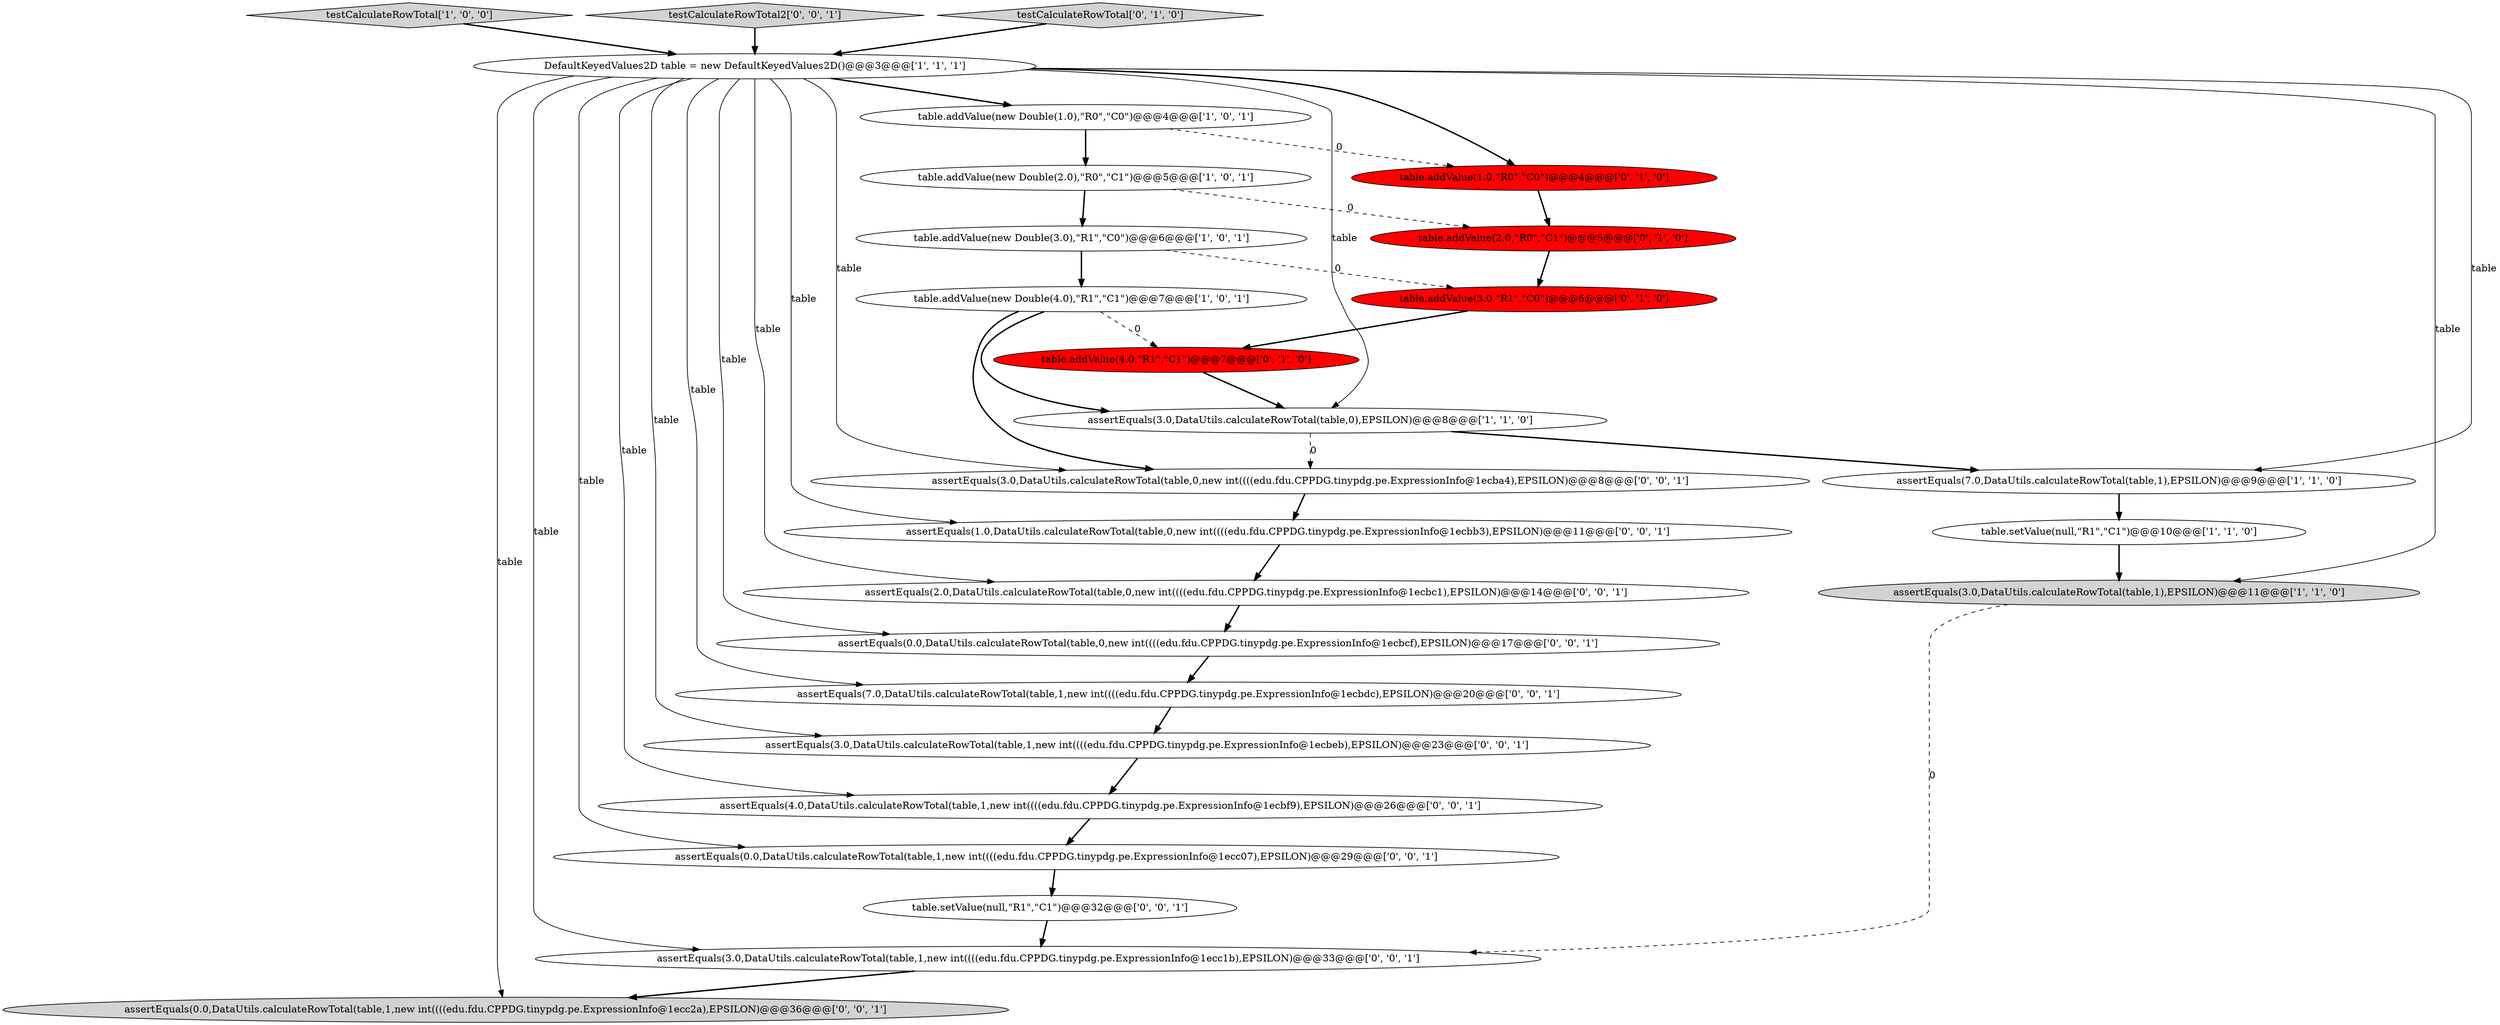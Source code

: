 digraph {
12 [style = filled, label = "table.addValue(1.0,\"R0\",\"C0\")@@@4@@@['0', '1', '0']", fillcolor = red, shape = ellipse image = "AAA1AAABBB2BBB"];
6 [style = filled, label = "DefaultKeyedValues2D table = new DefaultKeyedValues2D()@@@3@@@['1', '1', '1']", fillcolor = white, shape = ellipse image = "AAA0AAABBB1BBB"];
9 [style = filled, label = "table.addValue(new Double(3.0),\"R1\",\"C0\")@@@6@@@['1', '0', '1']", fillcolor = white, shape = ellipse image = "AAA0AAABBB1BBB"];
16 [style = filled, label = "assertEquals(2.0,DataUtils.calculateRowTotal(table,0,new int((((edu.fdu.CPPDG.tinypdg.pe.ExpressionInfo@1ecbc1),EPSILON)@@@14@@@['0', '0', '1']", fillcolor = white, shape = ellipse image = "AAA0AAABBB3BBB"];
4 [style = filled, label = "table.addValue(new Double(1.0),\"R0\",\"C0\")@@@4@@@['1', '0', '1']", fillcolor = white, shape = ellipse image = "AAA0AAABBB1BBB"];
23 [style = filled, label = "table.setValue(null,\"R1\",\"C1\")@@@32@@@['0', '0', '1']", fillcolor = white, shape = ellipse image = "AAA0AAABBB3BBB"];
8 [style = filled, label = "table.addValue(new Double(2.0),\"R0\",\"C1\")@@@5@@@['1', '0', '1']", fillcolor = white, shape = ellipse image = "AAA0AAABBB1BBB"];
15 [style = filled, label = "assertEquals(0.0,DataUtils.calculateRowTotal(table,0,new int((((edu.fdu.CPPDG.tinypdg.pe.ExpressionInfo@1ecbcf),EPSILON)@@@17@@@['0', '0', '1']", fillcolor = white, shape = ellipse image = "AAA0AAABBB3BBB"];
1 [style = filled, label = "table.setValue(null,\"R1\",\"C1\")@@@10@@@['1', '1', '0']", fillcolor = white, shape = ellipse image = "AAA0AAABBB1BBB"];
3 [style = filled, label = "assertEquals(3.0,DataUtils.calculateRowTotal(table,1),EPSILON)@@@11@@@['1', '1', '0']", fillcolor = lightgray, shape = ellipse image = "AAA0AAABBB1BBB"];
26 [style = filled, label = "assertEquals(1.0,DataUtils.calculateRowTotal(table,0,new int((((edu.fdu.CPPDG.tinypdg.pe.ExpressionInfo@1ecbb3),EPSILON)@@@11@@@['0', '0', '1']", fillcolor = white, shape = ellipse image = "AAA0AAABBB3BBB"];
5 [style = filled, label = "testCalculateRowTotal['1', '0', '0']", fillcolor = lightgray, shape = diamond image = "AAA0AAABBB1BBB"];
7 [style = filled, label = "table.addValue(new Double(4.0),\"R1\",\"C1\")@@@7@@@['1', '0', '1']", fillcolor = white, shape = ellipse image = "AAA0AAABBB1BBB"];
21 [style = filled, label = "assertEquals(0.0,DataUtils.calculateRowTotal(table,1,new int((((edu.fdu.CPPDG.tinypdg.pe.ExpressionInfo@1ecc2a),EPSILON)@@@36@@@['0', '0', '1']", fillcolor = lightgray, shape = ellipse image = "AAA0AAABBB3BBB"];
25 [style = filled, label = "testCalculateRowTotal2['0', '0', '1']", fillcolor = lightgray, shape = diamond image = "AAA0AAABBB3BBB"];
24 [style = filled, label = "assertEquals(3.0,DataUtils.calculateRowTotal(table,0,new int((((edu.fdu.CPPDG.tinypdg.pe.ExpressionInfo@1ecba4),EPSILON)@@@8@@@['0', '0', '1']", fillcolor = white, shape = ellipse image = "AAA0AAABBB3BBB"];
22 [style = filled, label = "assertEquals(0.0,DataUtils.calculateRowTotal(table,1,new int((((edu.fdu.CPPDG.tinypdg.pe.ExpressionInfo@1ecc07),EPSILON)@@@29@@@['0', '0', '1']", fillcolor = white, shape = ellipse image = "AAA0AAABBB3BBB"];
2 [style = filled, label = "assertEquals(3.0,DataUtils.calculateRowTotal(table,0),EPSILON)@@@8@@@['1', '1', '0']", fillcolor = white, shape = ellipse image = "AAA0AAABBB1BBB"];
14 [style = filled, label = "testCalculateRowTotal['0', '1', '0']", fillcolor = lightgray, shape = diamond image = "AAA0AAABBB2BBB"];
18 [style = filled, label = "assertEquals(3.0,DataUtils.calculateRowTotal(table,1,new int((((edu.fdu.CPPDG.tinypdg.pe.ExpressionInfo@1ecc1b),EPSILON)@@@33@@@['0', '0', '1']", fillcolor = white, shape = ellipse image = "AAA0AAABBB3BBB"];
10 [style = filled, label = "table.addValue(2.0,\"R0\",\"C1\")@@@5@@@['0', '1', '0']", fillcolor = red, shape = ellipse image = "AAA1AAABBB2BBB"];
19 [style = filled, label = "assertEquals(3.0,DataUtils.calculateRowTotal(table,1,new int((((edu.fdu.CPPDG.tinypdg.pe.ExpressionInfo@1ecbeb),EPSILON)@@@23@@@['0', '0', '1']", fillcolor = white, shape = ellipse image = "AAA0AAABBB3BBB"];
17 [style = filled, label = "assertEquals(7.0,DataUtils.calculateRowTotal(table,1,new int((((edu.fdu.CPPDG.tinypdg.pe.ExpressionInfo@1ecbdc),EPSILON)@@@20@@@['0', '0', '1']", fillcolor = white, shape = ellipse image = "AAA0AAABBB3BBB"];
20 [style = filled, label = "assertEquals(4.0,DataUtils.calculateRowTotal(table,1,new int((((edu.fdu.CPPDG.tinypdg.pe.ExpressionInfo@1ecbf9),EPSILON)@@@26@@@['0', '0', '1']", fillcolor = white, shape = ellipse image = "AAA0AAABBB3BBB"];
0 [style = filled, label = "assertEquals(7.0,DataUtils.calculateRowTotal(table,1),EPSILON)@@@9@@@['1', '1', '0']", fillcolor = white, shape = ellipse image = "AAA0AAABBB1BBB"];
13 [style = filled, label = "table.addValue(4.0,\"R1\",\"C1\")@@@7@@@['0', '1', '0']", fillcolor = red, shape = ellipse image = "AAA1AAABBB2BBB"];
11 [style = filled, label = "table.addValue(3.0,\"R1\",\"C0\")@@@6@@@['0', '1', '0']", fillcolor = red, shape = ellipse image = "AAA1AAABBB2BBB"];
16->15 [style = bold, label=""];
8->10 [style = dashed, label="0"];
6->24 [style = solid, label="table"];
19->20 [style = bold, label=""];
3->18 [style = dashed, label="0"];
1->3 [style = bold, label=""];
6->19 [style = solid, label="table"];
6->18 [style = solid, label="table"];
6->2 [style = solid, label="table"];
9->7 [style = bold, label=""];
25->6 [style = bold, label=""];
6->17 [style = solid, label="table"];
6->0 [style = solid, label="table"];
22->23 [style = bold, label=""];
17->19 [style = bold, label=""];
6->21 [style = solid, label="table"];
20->22 [style = bold, label=""];
6->26 [style = solid, label="table"];
4->12 [style = dashed, label="0"];
26->16 [style = bold, label=""];
6->4 [style = bold, label=""];
24->26 [style = bold, label=""];
7->24 [style = bold, label=""];
15->17 [style = bold, label=""];
2->0 [style = bold, label=""];
12->10 [style = bold, label=""];
6->3 [style = solid, label="table"];
6->16 [style = solid, label="table"];
5->6 [style = bold, label=""];
6->20 [style = solid, label="table"];
7->2 [style = bold, label=""];
0->1 [style = bold, label=""];
6->22 [style = solid, label="table"];
11->13 [style = bold, label=""];
8->9 [style = bold, label=""];
7->13 [style = dashed, label="0"];
6->15 [style = solid, label="table"];
9->11 [style = dashed, label="0"];
4->8 [style = bold, label=""];
18->21 [style = bold, label=""];
2->24 [style = dashed, label="0"];
14->6 [style = bold, label=""];
23->18 [style = bold, label=""];
13->2 [style = bold, label=""];
10->11 [style = bold, label=""];
6->12 [style = bold, label=""];
}
